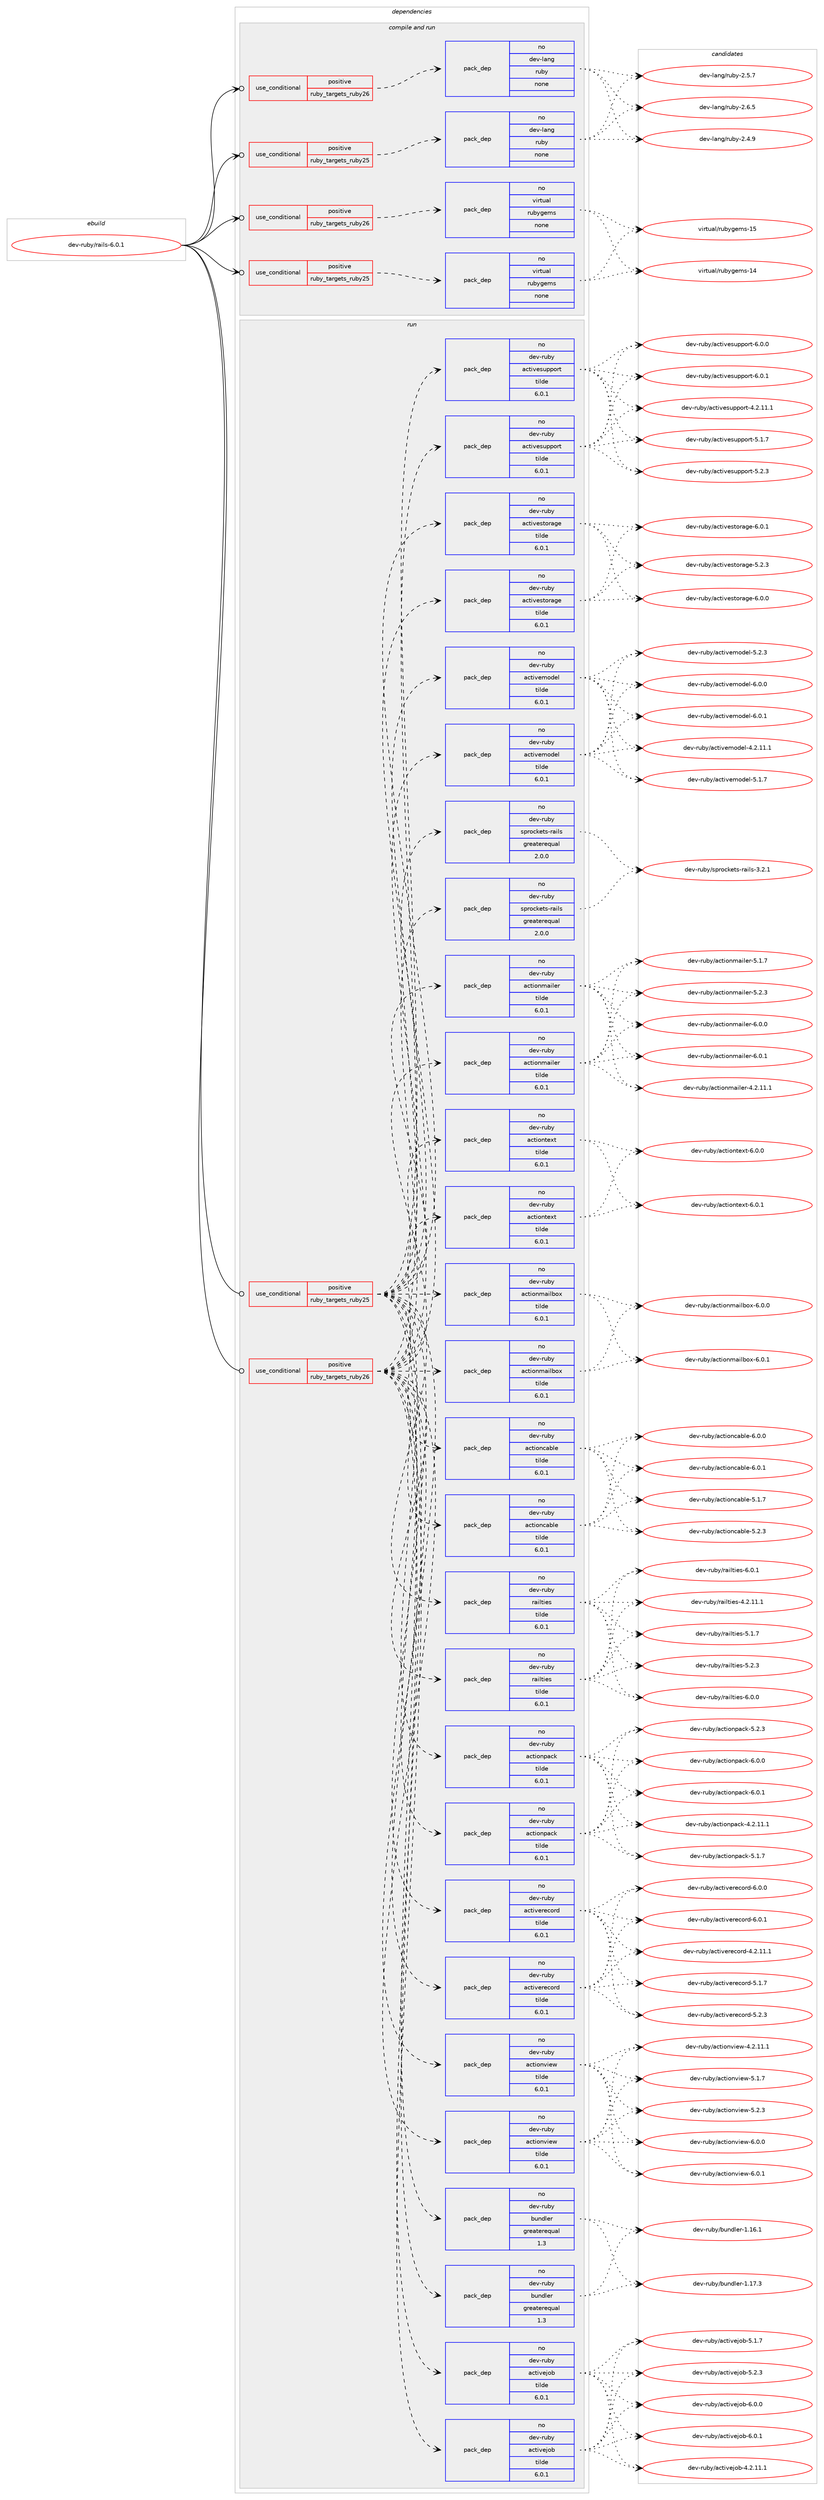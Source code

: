 digraph prolog {

# *************
# Graph options
# *************

newrank=true;
concentrate=true;
compound=true;
graph [rankdir=LR,fontname=Helvetica,fontsize=10,ranksep=1.5];#, ranksep=2.5, nodesep=0.2];
edge  [arrowhead=vee];
node  [fontname=Helvetica,fontsize=10];

# **********
# The ebuild
# **********

subgraph cluster_leftcol {
color=gray;
rank=same;
label=<<i>ebuild</i>>;
id [label="dev-ruby/rails-6.0.1", color=red, width=4, href="../dev-ruby/rails-6.0.1.svg"];
}

# ****************
# The dependencies
# ****************

subgraph cluster_midcol {
color=gray;
label=<<i>dependencies</i>>;
subgraph cluster_compile {
fillcolor="#eeeeee";
style=filled;
label=<<i>compile</i>>;
}
subgraph cluster_compileandrun {
fillcolor="#eeeeee";
style=filled;
label=<<i>compile and run</i>>;
subgraph cond171612 {
dependency703118 [label=<<TABLE BORDER="0" CELLBORDER="1" CELLSPACING="0" CELLPADDING="4"><TR><TD ROWSPAN="3" CELLPADDING="10">use_conditional</TD></TR><TR><TD>positive</TD></TR><TR><TD>ruby_targets_ruby25</TD></TR></TABLE>>, shape=none, color=red];
subgraph pack519476 {
dependency703119 [label=<<TABLE BORDER="0" CELLBORDER="1" CELLSPACING="0" CELLPADDING="4" WIDTH="220"><TR><TD ROWSPAN="6" CELLPADDING="30">pack_dep</TD></TR><TR><TD WIDTH="110">no</TD></TR><TR><TD>dev-lang</TD></TR><TR><TD>ruby</TD></TR><TR><TD>none</TD></TR><TR><TD></TD></TR></TABLE>>, shape=none, color=blue];
}
dependency703118:e -> dependency703119:w [weight=20,style="dashed",arrowhead="vee"];
}
id:e -> dependency703118:w [weight=20,style="solid",arrowhead="odotvee"];
subgraph cond171613 {
dependency703120 [label=<<TABLE BORDER="0" CELLBORDER="1" CELLSPACING="0" CELLPADDING="4"><TR><TD ROWSPAN="3" CELLPADDING="10">use_conditional</TD></TR><TR><TD>positive</TD></TR><TR><TD>ruby_targets_ruby25</TD></TR></TABLE>>, shape=none, color=red];
subgraph pack519477 {
dependency703121 [label=<<TABLE BORDER="0" CELLBORDER="1" CELLSPACING="0" CELLPADDING="4" WIDTH="220"><TR><TD ROWSPAN="6" CELLPADDING="30">pack_dep</TD></TR><TR><TD WIDTH="110">no</TD></TR><TR><TD>virtual</TD></TR><TR><TD>rubygems</TD></TR><TR><TD>none</TD></TR><TR><TD></TD></TR></TABLE>>, shape=none, color=blue];
}
dependency703120:e -> dependency703121:w [weight=20,style="dashed",arrowhead="vee"];
}
id:e -> dependency703120:w [weight=20,style="solid",arrowhead="odotvee"];
subgraph cond171614 {
dependency703122 [label=<<TABLE BORDER="0" CELLBORDER="1" CELLSPACING="0" CELLPADDING="4"><TR><TD ROWSPAN="3" CELLPADDING="10">use_conditional</TD></TR><TR><TD>positive</TD></TR><TR><TD>ruby_targets_ruby26</TD></TR></TABLE>>, shape=none, color=red];
subgraph pack519478 {
dependency703123 [label=<<TABLE BORDER="0" CELLBORDER="1" CELLSPACING="0" CELLPADDING="4" WIDTH="220"><TR><TD ROWSPAN="6" CELLPADDING="30">pack_dep</TD></TR><TR><TD WIDTH="110">no</TD></TR><TR><TD>dev-lang</TD></TR><TR><TD>ruby</TD></TR><TR><TD>none</TD></TR><TR><TD></TD></TR></TABLE>>, shape=none, color=blue];
}
dependency703122:e -> dependency703123:w [weight=20,style="dashed",arrowhead="vee"];
}
id:e -> dependency703122:w [weight=20,style="solid",arrowhead="odotvee"];
subgraph cond171615 {
dependency703124 [label=<<TABLE BORDER="0" CELLBORDER="1" CELLSPACING="0" CELLPADDING="4"><TR><TD ROWSPAN="3" CELLPADDING="10">use_conditional</TD></TR><TR><TD>positive</TD></TR><TR><TD>ruby_targets_ruby26</TD></TR></TABLE>>, shape=none, color=red];
subgraph pack519479 {
dependency703125 [label=<<TABLE BORDER="0" CELLBORDER="1" CELLSPACING="0" CELLPADDING="4" WIDTH="220"><TR><TD ROWSPAN="6" CELLPADDING="30">pack_dep</TD></TR><TR><TD WIDTH="110">no</TD></TR><TR><TD>virtual</TD></TR><TR><TD>rubygems</TD></TR><TR><TD>none</TD></TR><TR><TD></TD></TR></TABLE>>, shape=none, color=blue];
}
dependency703124:e -> dependency703125:w [weight=20,style="dashed",arrowhead="vee"];
}
id:e -> dependency703124:w [weight=20,style="solid",arrowhead="odotvee"];
}
subgraph cluster_run {
fillcolor="#eeeeee";
style=filled;
label=<<i>run</i>>;
subgraph cond171616 {
dependency703126 [label=<<TABLE BORDER="0" CELLBORDER="1" CELLSPACING="0" CELLPADDING="4"><TR><TD ROWSPAN="3" CELLPADDING="10">use_conditional</TD></TR><TR><TD>positive</TD></TR><TR><TD>ruby_targets_ruby25</TD></TR></TABLE>>, shape=none, color=red];
subgraph pack519480 {
dependency703127 [label=<<TABLE BORDER="0" CELLBORDER="1" CELLSPACING="0" CELLPADDING="4" WIDTH="220"><TR><TD ROWSPAN="6" CELLPADDING="30">pack_dep</TD></TR><TR><TD WIDTH="110">no</TD></TR><TR><TD>dev-ruby</TD></TR><TR><TD>actioncable</TD></TR><TR><TD>tilde</TD></TR><TR><TD>6.0.1</TD></TR></TABLE>>, shape=none, color=blue];
}
dependency703126:e -> dependency703127:w [weight=20,style="dashed",arrowhead="vee"];
subgraph pack519481 {
dependency703128 [label=<<TABLE BORDER="0" CELLBORDER="1" CELLSPACING="0" CELLPADDING="4" WIDTH="220"><TR><TD ROWSPAN="6" CELLPADDING="30">pack_dep</TD></TR><TR><TD WIDTH="110">no</TD></TR><TR><TD>dev-ruby</TD></TR><TR><TD>actionmailbox</TD></TR><TR><TD>tilde</TD></TR><TR><TD>6.0.1</TD></TR></TABLE>>, shape=none, color=blue];
}
dependency703126:e -> dependency703128:w [weight=20,style="dashed",arrowhead="vee"];
subgraph pack519482 {
dependency703129 [label=<<TABLE BORDER="0" CELLBORDER="1" CELLSPACING="0" CELLPADDING="4" WIDTH="220"><TR><TD ROWSPAN="6" CELLPADDING="30">pack_dep</TD></TR><TR><TD WIDTH="110">no</TD></TR><TR><TD>dev-ruby</TD></TR><TR><TD>actionmailer</TD></TR><TR><TD>tilde</TD></TR><TR><TD>6.0.1</TD></TR></TABLE>>, shape=none, color=blue];
}
dependency703126:e -> dependency703129:w [weight=20,style="dashed",arrowhead="vee"];
subgraph pack519483 {
dependency703130 [label=<<TABLE BORDER="0" CELLBORDER="1" CELLSPACING="0" CELLPADDING="4" WIDTH="220"><TR><TD ROWSPAN="6" CELLPADDING="30">pack_dep</TD></TR><TR><TD WIDTH="110">no</TD></TR><TR><TD>dev-ruby</TD></TR><TR><TD>actionpack</TD></TR><TR><TD>tilde</TD></TR><TR><TD>6.0.1</TD></TR></TABLE>>, shape=none, color=blue];
}
dependency703126:e -> dependency703130:w [weight=20,style="dashed",arrowhead="vee"];
subgraph pack519484 {
dependency703131 [label=<<TABLE BORDER="0" CELLBORDER="1" CELLSPACING="0" CELLPADDING="4" WIDTH="220"><TR><TD ROWSPAN="6" CELLPADDING="30">pack_dep</TD></TR><TR><TD WIDTH="110">no</TD></TR><TR><TD>dev-ruby</TD></TR><TR><TD>actiontext</TD></TR><TR><TD>tilde</TD></TR><TR><TD>6.0.1</TD></TR></TABLE>>, shape=none, color=blue];
}
dependency703126:e -> dependency703131:w [weight=20,style="dashed",arrowhead="vee"];
subgraph pack519485 {
dependency703132 [label=<<TABLE BORDER="0" CELLBORDER="1" CELLSPACING="0" CELLPADDING="4" WIDTH="220"><TR><TD ROWSPAN="6" CELLPADDING="30">pack_dep</TD></TR><TR><TD WIDTH="110">no</TD></TR><TR><TD>dev-ruby</TD></TR><TR><TD>actionview</TD></TR><TR><TD>tilde</TD></TR><TR><TD>6.0.1</TD></TR></TABLE>>, shape=none, color=blue];
}
dependency703126:e -> dependency703132:w [weight=20,style="dashed",arrowhead="vee"];
subgraph pack519486 {
dependency703133 [label=<<TABLE BORDER="0" CELLBORDER="1" CELLSPACING="0" CELLPADDING="4" WIDTH="220"><TR><TD ROWSPAN="6" CELLPADDING="30">pack_dep</TD></TR><TR><TD WIDTH="110">no</TD></TR><TR><TD>dev-ruby</TD></TR><TR><TD>activejob</TD></TR><TR><TD>tilde</TD></TR><TR><TD>6.0.1</TD></TR></TABLE>>, shape=none, color=blue];
}
dependency703126:e -> dependency703133:w [weight=20,style="dashed",arrowhead="vee"];
subgraph pack519487 {
dependency703134 [label=<<TABLE BORDER="0" CELLBORDER="1" CELLSPACING="0" CELLPADDING="4" WIDTH="220"><TR><TD ROWSPAN="6" CELLPADDING="30">pack_dep</TD></TR><TR><TD WIDTH="110">no</TD></TR><TR><TD>dev-ruby</TD></TR><TR><TD>activemodel</TD></TR><TR><TD>tilde</TD></TR><TR><TD>6.0.1</TD></TR></TABLE>>, shape=none, color=blue];
}
dependency703126:e -> dependency703134:w [weight=20,style="dashed",arrowhead="vee"];
subgraph pack519488 {
dependency703135 [label=<<TABLE BORDER="0" CELLBORDER="1" CELLSPACING="0" CELLPADDING="4" WIDTH="220"><TR><TD ROWSPAN="6" CELLPADDING="30">pack_dep</TD></TR><TR><TD WIDTH="110">no</TD></TR><TR><TD>dev-ruby</TD></TR><TR><TD>activerecord</TD></TR><TR><TD>tilde</TD></TR><TR><TD>6.0.1</TD></TR></TABLE>>, shape=none, color=blue];
}
dependency703126:e -> dependency703135:w [weight=20,style="dashed",arrowhead="vee"];
subgraph pack519489 {
dependency703136 [label=<<TABLE BORDER="0" CELLBORDER="1" CELLSPACING="0" CELLPADDING="4" WIDTH="220"><TR><TD ROWSPAN="6" CELLPADDING="30">pack_dep</TD></TR><TR><TD WIDTH="110">no</TD></TR><TR><TD>dev-ruby</TD></TR><TR><TD>activestorage</TD></TR><TR><TD>tilde</TD></TR><TR><TD>6.0.1</TD></TR></TABLE>>, shape=none, color=blue];
}
dependency703126:e -> dependency703136:w [weight=20,style="dashed",arrowhead="vee"];
subgraph pack519490 {
dependency703137 [label=<<TABLE BORDER="0" CELLBORDER="1" CELLSPACING="0" CELLPADDING="4" WIDTH="220"><TR><TD ROWSPAN="6" CELLPADDING="30">pack_dep</TD></TR><TR><TD WIDTH="110">no</TD></TR><TR><TD>dev-ruby</TD></TR><TR><TD>activesupport</TD></TR><TR><TD>tilde</TD></TR><TR><TD>6.0.1</TD></TR></TABLE>>, shape=none, color=blue];
}
dependency703126:e -> dependency703137:w [weight=20,style="dashed",arrowhead="vee"];
subgraph pack519491 {
dependency703138 [label=<<TABLE BORDER="0" CELLBORDER="1" CELLSPACING="0" CELLPADDING="4" WIDTH="220"><TR><TD ROWSPAN="6" CELLPADDING="30">pack_dep</TD></TR><TR><TD WIDTH="110">no</TD></TR><TR><TD>dev-ruby</TD></TR><TR><TD>railties</TD></TR><TR><TD>tilde</TD></TR><TR><TD>6.0.1</TD></TR></TABLE>>, shape=none, color=blue];
}
dependency703126:e -> dependency703138:w [weight=20,style="dashed",arrowhead="vee"];
subgraph pack519492 {
dependency703139 [label=<<TABLE BORDER="0" CELLBORDER="1" CELLSPACING="0" CELLPADDING="4" WIDTH="220"><TR><TD ROWSPAN="6" CELLPADDING="30">pack_dep</TD></TR><TR><TD WIDTH="110">no</TD></TR><TR><TD>dev-ruby</TD></TR><TR><TD>bundler</TD></TR><TR><TD>greaterequal</TD></TR><TR><TD>1.3</TD></TR></TABLE>>, shape=none, color=blue];
}
dependency703126:e -> dependency703139:w [weight=20,style="dashed",arrowhead="vee"];
subgraph pack519493 {
dependency703140 [label=<<TABLE BORDER="0" CELLBORDER="1" CELLSPACING="0" CELLPADDING="4" WIDTH="220"><TR><TD ROWSPAN="6" CELLPADDING="30">pack_dep</TD></TR><TR><TD WIDTH="110">no</TD></TR><TR><TD>dev-ruby</TD></TR><TR><TD>sprockets-rails</TD></TR><TR><TD>greaterequal</TD></TR><TR><TD>2.0.0</TD></TR></TABLE>>, shape=none, color=blue];
}
dependency703126:e -> dependency703140:w [weight=20,style="dashed",arrowhead="vee"];
}
id:e -> dependency703126:w [weight=20,style="solid",arrowhead="odot"];
subgraph cond171617 {
dependency703141 [label=<<TABLE BORDER="0" CELLBORDER="1" CELLSPACING="0" CELLPADDING="4"><TR><TD ROWSPAN="3" CELLPADDING="10">use_conditional</TD></TR><TR><TD>positive</TD></TR><TR><TD>ruby_targets_ruby26</TD></TR></TABLE>>, shape=none, color=red];
subgraph pack519494 {
dependency703142 [label=<<TABLE BORDER="0" CELLBORDER="1" CELLSPACING="0" CELLPADDING="4" WIDTH="220"><TR><TD ROWSPAN="6" CELLPADDING="30">pack_dep</TD></TR><TR><TD WIDTH="110">no</TD></TR><TR><TD>dev-ruby</TD></TR><TR><TD>actioncable</TD></TR><TR><TD>tilde</TD></TR><TR><TD>6.0.1</TD></TR></TABLE>>, shape=none, color=blue];
}
dependency703141:e -> dependency703142:w [weight=20,style="dashed",arrowhead="vee"];
subgraph pack519495 {
dependency703143 [label=<<TABLE BORDER="0" CELLBORDER="1" CELLSPACING="0" CELLPADDING="4" WIDTH="220"><TR><TD ROWSPAN="6" CELLPADDING="30">pack_dep</TD></TR><TR><TD WIDTH="110">no</TD></TR><TR><TD>dev-ruby</TD></TR><TR><TD>actionmailbox</TD></TR><TR><TD>tilde</TD></TR><TR><TD>6.0.1</TD></TR></TABLE>>, shape=none, color=blue];
}
dependency703141:e -> dependency703143:w [weight=20,style="dashed",arrowhead="vee"];
subgraph pack519496 {
dependency703144 [label=<<TABLE BORDER="0" CELLBORDER="1" CELLSPACING="0" CELLPADDING="4" WIDTH="220"><TR><TD ROWSPAN="6" CELLPADDING="30">pack_dep</TD></TR><TR><TD WIDTH="110">no</TD></TR><TR><TD>dev-ruby</TD></TR><TR><TD>actionmailer</TD></TR><TR><TD>tilde</TD></TR><TR><TD>6.0.1</TD></TR></TABLE>>, shape=none, color=blue];
}
dependency703141:e -> dependency703144:w [weight=20,style="dashed",arrowhead="vee"];
subgraph pack519497 {
dependency703145 [label=<<TABLE BORDER="0" CELLBORDER="1" CELLSPACING="0" CELLPADDING="4" WIDTH="220"><TR><TD ROWSPAN="6" CELLPADDING="30">pack_dep</TD></TR><TR><TD WIDTH="110">no</TD></TR><TR><TD>dev-ruby</TD></TR><TR><TD>actionpack</TD></TR><TR><TD>tilde</TD></TR><TR><TD>6.0.1</TD></TR></TABLE>>, shape=none, color=blue];
}
dependency703141:e -> dependency703145:w [weight=20,style="dashed",arrowhead="vee"];
subgraph pack519498 {
dependency703146 [label=<<TABLE BORDER="0" CELLBORDER="1" CELLSPACING="0" CELLPADDING="4" WIDTH="220"><TR><TD ROWSPAN="6" CELLPADDING="30">pack_dep</TD></TR><TR><TD WIDTH="110">no</TD></TR><TR><TD>dev-ruby</TD></TR><TR><TD>actiontext</TD></TR><TR><TD>tilde</TD></TR><TR><TD>6.0.1</TD></TR></TABLE>>, shape=none, color=blue];
}
dependency703141:e -> dependency703146:w [weight=20,style="dashed",arrowhead="vee"];
subgraph pack519499 {
dependency703147 [label=<<TABLE BORDER="0" CELLBORDER="1" CELLSPACING="0" CELLPADDING="4" WIDTH="220"><TR><TD ROWSPAN="6" CELLPADDING="30">pack_dep</TD></TR><TR><TD WIDTH="110">no</TD></TR><TR><TD>dev-ruby</TD></TR><TR><TD>actionview</TD></TR><TR><TD>tilde</TD></TR><TR><TD>6.0.1</TD></TR></TABLE>>, shape=none, color=blue];
}
dependency703141:e -> dependency703147:w [weight=20,style="dashed",arrowhead="vee"];
subgraph pack519500 {
dependency703148 [label=<<TABLE BORDER="0" CELLBORDER="1" CELLSPACING="0" CELLPADDING="4" WIDTH="220"><TR><TD ROWSPAN="6" CELLPADDING="30">pack_dep</TD></TR><TR><TD WIDTH="110">no</TD></TR><TR><TD>dev-ruby</TD></TR><TR><TD>activejob</TD></TR><TR><TD>tilde</TD></TR><TR><TD>6.0.1</TD></TR></TABLE>>, shape=none, color=blue];
}
dependency703141:e -> dependency703148:w [weight=20,style="dashed",arrowhead="vee"];
subgraph pack519501 {
dependency703149 [label=<<TABLE BORDER="0" CELLBORDER="1" CELLSPACING="0" CELLPADDING="4" WIDTH="220"><TR><TD ROWSPAN="6" CELLPADDING="30">pack_dep</TD></TR><TR><TD WIDTH="110">no</TD></TR><TR><TD>dev-ruby</TD></TR><TR><TD>activemodel</TD></TR><TR><TD>tilde</TD></TR><TR><TD>6.0.1</TD></TR></TABLE>>, shape=none, color=blue];
}
dependency703141:e -> dependency703149:w [weight=20,style="dashed",arrowhead="vee"];
subgraph pack519502 {
dependency703150 [label=<<TABLE BORDER="0" CELLBORDER="1" CELLSPACING="0" CELLPADDING="4" WIDTH="220"><TR><TD ROWSPAN="6" CELLPADDING="30">pack_dep</TD></TR><TR><TD WIDTH="110">no</TD></TR><TR><TD>dev-ruby</TD></TR><TR><TD>activerecord</TD></TR><TR><TD>tilde</TD></TR><TR><TD>6.0.1</TD></TR></TABLE>>, shape=none, color=blue];
}
dependency703141:e -> dependency703150:w [weight=20,style="dashed",arrowhead="vee"];
subgraph pack519503 {
dependency703151 [label=<<TABLE BORDER="0" CELLBORDER="1" CELLSPACING="0" CELLPADDING="4" WIDTH="220"><TR><TD ROWSPAN="6" CELLPADDING="30">pack_dep</TD></TR><TR><TD WIDTH="110">no</TD></TR><TR><TD>dev-ruby</TD></TR><TR><TD>activestorage</TD></TR><TR><TD>tilde</TD></TR><TR><TD>6.0.1</TD></TR></TABLE>>, shape=none, color=blue];
}
dependency703141:e -> dependency703151:w [weight=20,style="dashed",arrowhead="vee"];
subgraph pack519504 {
dependency703152 [label=<<TABLE BORDER="0" CELLBORDER="1" CELLSPACING="0" CELLPADDING="4" WIDTH="220"><TR><TD ROWSPAN="6" CELLPADDING="30">pack_dep</TD></TR><TR><TD WIDTH="110">no</TD></TR><TR><TD>dev-ruby</TD></TR><TR><TD>activesupport</TD></TR><TR><TD>tilde</TD></TR><TR><TD>6.0.1</TD></TR></TABLE>>, shape=none, color=blue];
}
dependency703141:e -> dependency703152:w [weight=20,style="dashed",arrowhead="vee"];
subgraph pack519505 {
dependency703153 [label=<<TABLE BORDER="0" CELLBORDER="1" CELLSPACING="0" CELLPADDING="4" WIDTH="220"><TR><TD ROWSPAN="6" CELLPADDING="30">pack_dep</TD></TR><TR><TD WIDTH="110">no</TD></TR><TR><TD>dev-ruby</TD></TR><TR><TD>railties</TD></TR><TR><TD>tilde</TD></TR><TR><TD>6.0.1</TD></TR></TABLE>>, shape=none, color=blue];
}
dependency703141:e -> dependency703153:w [weight=20,style="dashed",arrowhead="vee"];
subgraph pack519506 {
dependency703154 [label=<<TABLE BORDER="0" CELLBORDER="1" CELLSPACING="0" CELLPADDING="4" WIDTH="220"><TR><TD ROWSPAN="6" CELLPADDING="30">pack_dep</TD></TR><TR><TD WIDTH="110">no</TD></TR><TR><TD>dev-ruby</TD></TR><TR><TD>bundler</TD></TR><TR><TD>greaterequal</TD></TR><TR><TD>1.3</TD></TR></TABLE>>, shape=none, color=blue];
}
dependency703141:e -> dependency703154:w [weight=20,style="dashed",arrowhead="vee"];
subgraph pack519507 {
dependency703155 [label=<<TABLE BORDER="0" CELLBORDER="1" CELLSPACING="0" CELLPADDING="4" WIDTH="220"><TR><TD ROWSPAN="6" CELLPADDING="30">pack_dep</TD></TR><TR><TD WIDTH="110">no</TD></TR><TR><TD>dev-ruby</TD></TR><TR><TD>sprockets-rails</TD></TR><TR><TD>greaterequal</TD></TR><TR><TD>2.0.0</TD></TR></TABLE>>, shape=none, color=blue];
}
dependency703141:e -> dependency703155:w [weight=20,style="dashed",arrowhead="vee"];
}
id:e -> dependency703141:w [weight=20,style="solid",arrowhead="odot"];
}
}

# **************
# The candidates
# **************

subgraph cluster_choices {
rank=same;
color=gray;
label=<<i>candidates</i>>;

subgraph choice519476 {
color=black;
nodesep=1;
choice10010111845108971101034711411798121455046524657 [label="dev-lang/ruby-2.4.9", color=red, width=4,href="../dev-lang/ruby-2.4.9.svg"];
choice10010111845108971101034711411798121455046534655 [label="dev-lang/ruby-2.5.7", color=red, width=4,href="../dev-lang/ruby-2.5.7.svg"];
choice10010111845108971101034711411798121455046544653 [label="dev-lang/ruby-2.6.5", color=red, width=4,href="../dev-lang/ruby-2.6.5.svg"];
dependency703119:e -> choice10010111845108971101034711411798121455046524657:w [style=dotted,weight="100"];
dependency703119:e -> choice10010111845108971101034711411798121455046534655:w [style=dotted,weight="100"];
dependency703119:e -> choice10010111845108971101034711411798121455046544653:w [style=dotted,weight="100"];
}
subgraph choice519477 {
color=black;
nodesep=1;
choice118105114116117971084711411798121103101109115454952 [label="virtual/rubygems-14", color=red, width=4,href="../virtual/rubygems-14.svg"];
choice118105114116117971084711411798121103101109115454953 [label="virtual/rubygems-15", color=red, width=4,href="../virtual/rubygems-15.svg"];
dependency703121:e -> choice118105114116117971084711411798121103101109115454952:w [style=dotted,weight="100"];
dependency703121:e -> choice118105114116117971084711411798121103101109115454953:w [style=dotted,weight="100"];
}
subgraph choice519478 {
color=black;
nodesep=1;
choice10010111845108971101034711411798121455046524657 [label="dev-lang/ruby-2.4.9", color=red, width=4,href="../dev-lang/ruby-2.4.9.svg"];
choice10010111845108971101034711411798121455046534655 [label="dev-lang/ruby-2.5.7", color=red, width=4,href="../dev-lang/ruby-2.5.7.svg"];
choice10010111845108971101034711411798121455046544653 [label="dev-lang/ruby-2.6.5", color=red, width=4,href="../dev-lang/ruby-2.6.5.svg"];
dependency703123:e -> choice10010111845108971101034711411798121455046524657:w [style=dotted,weight="100"];
dependency703123:e -> choice10010111845108971101034711411798121455046534655:w [style=dotted,weight="100"];
dependency703123:e -> choice10010111845108971101034711411798121455046544653:w [style=dotted,weight="100"];
}
subgraph choice519479 {
color=black;
nodesep=1;
choice118105114116117971084711411798121103101109115454952 [label="virtual/rubygems-14", color=red, width=4,href="../virtual/rubygems-14.svg"];
choice118105114116117971084711411798121103101109115454953 [label="virtual/rubygems-15", color=red, width=4,href="../virtual/rubygems-15.svg"];
dependency703125:e -> choice118105114116117971084711411798121103101109115454952:w [style=dotted,weight="100"];
dependency703125:e -> choice118105114116117971084711411798121103101109115454953:w [style=dotted,weight="100"];
}
subgraph choice519480 {
color=black;
nodesep=1;
choice1001011184511411798121479799116105111110999798108101455346494655 [label="dev-ruby/actioncable-5.1.7", color=red, width=4,href="../dev-ruby/actioncable-5.1.7.svg"];
choice1001011184511411798121479799116105111110999798108101455346504651 [label="dev-ruby/actioncable-5.2.3", color=red, width=4,href="../dev-ruby/actioncable-5.2.3.svg"];
choice1001011184511411798121479799116105111110999798108101455446484648 [label="dev-ruby/actioncable-6.0.0", color=red, width=4,href="../dev-ruby/actioncable-6.0.0.svg"];
choice1001011184511411798121479799116105111110999798108101455446484649 [label="dev-ruby/actioncable-6.0.1", color=red, width=4,href="../dev-ruby/actioncable-6.0.1.svg"];
dependency703127:e -> choice1001011184511411798121479799116105111110999798108101455346494655:w [style=dotted,weight="100"];
dependency703127:e -> choice1001011184511411798121479799116105111110999798108101455346504651:w [style=dotted,weight="100"];
dependency703127:e -> choice1001011184511411798121479799116105111110999798108101455446484648:w [style=dotted,weight="100"];
dependency703127:e -> choice1001011184511411798121479799116105111110999798108101455446484649:w [style=dotted,weight="100"];
}
subgraph choice519481 {
color=black;
nodesep=1;
choice10010111845114117981214797991161051111101099710510898111120455446484648 [label="dev-ruby/actionmailbox-6.0.0", color=red, width=4,href="../dev-ruby/actionmailbox-6.0.0.svg"];
choice10010111845114117981214797991161051111101099710510898111120455446484649 [label="dev-ruby/actionmailbox-6.0.1", color=red, width=4,href="../dev-ruby/actionmailbox-6.0.1.svg"];
dependency703128:e -> choice10010111845114117981214797991161051111101099710510898111120455446484648:w [style=dotted,weight="100"];
dependency703128:e -> choice10010111845114117981214797991161051111101099710510898111120455446484649:w [style=dotted,weight="100"];
}
subgraph choice519482 {
color=black;
nodesep=1;
choice100101118451141179812147979911610511111010997105108101114455246504649494649 [label="dev-ruby/actionmailer-4.2.11.1", color=red, width=4,href="../dev-ruby/actionmailer-4.2.11.1.svg"];
choice100101118451141179812147979911610511111010997105108101114455346494655 [label="dev-ruby/actionmailer-5.1.7", color=red, width=4,href="../dev-ruby/actionmailer-5.1.7.svg"];
choice100101118451141179812147979911610511111010997105108101114455346504651 [label="dev-ruby/actionmailer-5.2.3", color=red, width=4,href="../dev-ruby/actionmailer-5.2.3.svg"];
choice100101118451141179812147979911610511111010997105108101114455446484648 [label="dev-ruby/actionmailer-6.0.0", color=red, width=4,href="../dev-ruby/actionmailer-6.0.0.svg"];
choice100101118451141179812147979911610511111010997105108101114455446484649 [label="dev-ruby/actionmailer-6.0.1", color=red, width=4,href="../dev-ruby/actionmailer-6.0.1.svg"];
dependency703129:e -> choice100101118451141179812147979911610511111010997105108101114455246504649494649:w [style=dotted,weight="100"];
dependency703129:e -> choice100101118451141179812147979911610511111010997105108101114455346494655:w [style=dotted,weight="100"];
dependency703129:e -> choice100101118451141179812147979911610511111010997105108101114455346504651:w [style=dotted,weight="100"];
dependency703129:e -> choice100101118451141179812147979911610511111010997105108101114455446484648:w [style=dotted,weight="100"];
dependency703129:e -> choice100101118451141179812147979911610511111010997105108101114455446484649:w [style=dotted,weight="100"];
}
subgraph choice519483 {
color=black;
nodesep=1;
choice10010111845114117981214797991161051111101129799107455246504649494649 [label="dev-ruby/actionpack-4.2.11.1", color=red, width=4,href="../dev-ruby/actionpack-4.2.11.1.svg"];
choice10010111845114117981214797991161051111101129799107455346494655 [label="dev-ruby/actionpack-5.1.7", color=red, width=4,href="../dev-ruby/actionpack-5.1.7.svg"];
choice10010111845114117981214797991161051111101129799107455346504651 [label="dev-ruby/actionpack-5.2.3", color=red, width=4,href="../dev-ruby/actionpack-5.2.3.svg"];
choice10010111845114117981214797991161051111101129799107455446484648 [label="dev-ruby/actionpack-6.0.0", color=red, width=4,href="../dev-ruby/actionpack-6.0.0.svg"];
choice10010111845114117981214797991161051111101129799107455446484649 [label="dev-ruby/actionpack-6.0.1", color=red, width=4,href="../dev-ruby/actionpack-6.0.1.svg"];
dependency703130:e -> choice10010111845114117981214797991161051111101129799107455246504649494649:w [style=dotted,weight="100"];
dependency703130:e -> choice10010111845114117981214797991161051111101129799107455346494655:w [style=dotted,weight="100"];
dependency703130:e -> choice10010111845114117981214797991161051111101129799107455346504651:w [style=dotted,weight="100"];
dependency703130:e -> choice10010111845114117981214797991161051111101129799107455446484648:w [style=dotted,weight="100"];
dependency703130:e -> choice10010111845114117981214797991161051111101129799107455446484649:w [style=dotted,weight="100"];
}
subgraph choice519484 {
color=black;
nodesep=1;
choice1001011184511411798121479799116105111110116101120116455446484648 [label="dev-ruby/actiontext-6.0.0", color=red, width=4,href="../dev-ruby/actiontext-6.0.0.svg"];
choice1001011184511411798121479799116105111110116101120116455446484649 [label="dev-ruby/actiontext-6.0.1", color=red, width=4,href="../dev-ruby/actiontext-6.0.1.svg"];
dependency703131:e -> choice1001011184511411798121479799116105111110116101120116455446484648:w [style=dotted,weight="100"];
dependency703131:e -> choice1001011184511411798121479799116105111110116101120116455446484649:w [style=dotted,weight="100"];
}
subgraph choice519485 {
color=black;
nodesep=1;
choice1001011184511411798121479799116105111110118105101119455246504649494649 [label="dev-ruby/actionview-4.2.11.1", color=red, width=4,href="../dev-ruby/actionview-4.2.11.1.svg"];
choice1001011184511411798121479799116105111110118105101119455346494655 [label="dev-ruby/actionview-5.1.7", color=red, width=4,href="../dev-ruby/actionview-5.1.7.svg"];
choice1001011184511411798121479799116105111110118105101119455346504651 [label="dev-ruby/actionview-5.2.3", color=red, width=4,href="../dev-ruby/actionview-5.2.3.svg"];
choice1001011184511411798121479799116105111110118105101119455446484648 [label="dev-ruby/actionview-6.0.0", color=red, width=4,href="../dev-ruby/actionview-6.0.0.svg"];
choice1001011184511411798121479799116105111110118105101119455446484649 [label="dev-ruby/actionview-6.0.1", color=red, width=4,href="../dev-ruby/actionview-6.0.1.svg"];
dependency703132:e -> choice1001011184511411798121479799116105111110118105101119455246504649494649:w [style=dotted,weight="100"];
dependency703132:e -> choice1001011184511411798121479799116105111110118105101119455346494655:w [style=dotted,weight="100"];
dependency703132:e -> choice1001011184511411798121479799116105111110118105101119455346504651:w [style=dotted,weight="100"];
dependency703132:e -> choice1001011184511411798121479799116105111110118105101119455446484648:w [style=dotted,weight="100"];
dependency703132:e -> choice1001011184511411798121479799116105111110118105101119455446484649:w [style=dotted,weight="100"];
}
subgraph choice519486 {
color=black;
nodesep=1;
choice100101118451141179812147979911610511810110611198455246504649494649 [label="dev-ruby/activejob-4.2.11.1", color=red, width=4,href="../dev-ruby/activejob-4.2.11.1.svg"];
choice100101118451141179812147979911610511810110611198455346494655 [label="dev-ruby/activejob-5.1.7", color=red, width=4,href="../dev-ruby/activejob-5.1.7.svg"];
choice100101118451141179812147979911610511810110611198455346504651 [label="dev-ruby/activejob-5.2.3", color=red, width=4,href="../dev-ruby/activejob-5.2.3.svg"];
choice100101118451141179812147979911610511810110611198455446484648 [label="dev-ruby/activejob-6.0.0", color=red, width=4,href="../dev-ruby/activejob-6.0.0.svg"];
choice100101118451141179812147979911610511810110611198455446484649 [label="dev-ruby/activejob-6.0.1", color=red, width=4,href="../dev-ruby/activejob-6.0.1.svg"];
dependency703133:e -> choice100101118451141179812147979911610511810110611198455246504649494649:w [style=dotted,weight="100"];
dependency703133:e -> choice100101118451141179812147979911610511810110611198455346494655:w [style=dotted,weight="100"];
dependency703133:e -> choice100101118451141179812147979911610511810110611198455346504651:w [style=dotted,weight="100"];
dependency703133:e -> choice100101118451141179812147979911610511810110611198455446484648:w [style=dotted,weight="100"];
dependency703133:e -> choice100101118451141179812147979911610511810110611198455446484649:w [style=dotted,weight="100"];
}
subgraph choice519487 {
color=black;
nodesep=1;
choice1001011184511411798121479799116105118101109111100101108455246504649494649 [label="dev-ruby/activemodel-4.2.11.1", color=red, width=4,href="../dev-ruby/activemodel-4.2.11.1.svg"];
choice1001011184511411798121479799116105118101109111100101108455346494655 [label="dev-ruby/activemodel-5.1.7", color=red, width=4,href="../dev-ruby/activemodel-5.1.7.svg"];
choice1001011184511411798121479799116105118101109111100101108455346504651 [label="dev-ruby/activemodel-5.2.3", color=red, width=4,href="../dev-ruby/activemodel-5.2.3.svg"];
choice1001011184511411798121479799116105118101109111100101108455446484648 [label="dev-ruby/activemodel-6.0.0", color=red, width=4,href="../dev-ruby/activemodel-6.0.0.svg"];
choice1001011184511411798121479799116105118101109111100101108455446484649 [label="dev-ruby/activemodel-6.0.1", color=red, width=4,href="../dev-ruby/activemodel-6.0.1.svg"];
dependency703134:e -> choice1001011184511411798121479799116105118101109111100101108455246504649494649:w [style=dotted,weight="100"];
dependency703134:e -> choice1001011184511411798121479799116105118101109111100101108455346494655:w [style=dotted,weight="100"];
dependency703134:e -> choice1001011184511411798121479799116105118101109111100101108455346504651:w [style=dotted,weight="100"];
dependency703134:e -> choice1001011184511411798121479799116105118101109111100101108455446484648:w [style=dotted,weight="100"];
dependency703134:e -> choice1001011184511411798121479799116105118101109111100101108455446484649:w [style=dotted,weight="100"];
}
subgraph choice519488 {
color=black;
nodesep=1;
choice100101118451141179812147979911610511810111410199111114100455246504649494649 [label="dev-ruby/activerecord-4.2.11.1", color=red, width=4,href="../dev-ruby/activerecord-4.2.11.1.svg"];
choice100101118451141179812147979911610511810111410199111114100455346494655 [label="dev-ruby/activerecord-5.1.7", color=red, width=4,href="../dev-ruby/activerecord-5.1.7.svg"];
choice100101118451141179812147979911610511810111410199111114100455346504651 [label="dev-ruby/activerecord-5.2.3", color=red, width=4,href="../dev-ruby/activerecord-5.2.3.svg"];
choice100101118451141179812147979911610511810111410199111114100455446484648 [label="dev-ruby/activerecord-6.0.0", color=red, width=4,href="../dev-ruby/activerecord-6.0.0.svg"];
choice100101118451141179812147979911610511810111410199111114100455446484649 [label="dev-ruby/activerecord-6.0.1", color=red, width=4,href="../dev-ruby/activerecord-6.0.1.svg"];
dependency703135:e -> choice100101118451141179812147979911610511810111410199111114100455246504649494649:w [style=dotted,weight="100"];
dependency703135:e -> choice100101118451141179812147979911610511810111410199111114100455346494655:w [style=dotted,weight="100"];
dependency703135:e -> choice100101118451141179812147979911610511810111410199111114100455346504651:w [style=dotted,weight="100"];
dependency703135:e -> choice100101118451141179812147979911610511810111410199111114100455446484648:w [style=dotted,weight="100"];
dependency703135:e -> choice100101118451141179812147979911610511810111410199111114100455446484649:w [style=dotted,weight="100"];
}
subgraph choice519489 {
color=black;
nodesep=1;
choice100101118451141179812147979911610511810111511611111497103101455346504651 [label="dev-ruby/activestorage-5.2.3", color=red, width=4,href="../dev-ruby/activestorage-5.2.3.svg"];
choice100101118451141179812147979911610511810111511611111497103101455446484648 [label="dev-ruby/activestorage-6.0.0", color=red, width=4,href="../dev-ruby/activestorage-6.0.0.svg"];
choice100101118451141179812147979911610511810111511611111497103101455446484649 [label="dev-ruby/activestorage-6.0.1", color=red, width=4,href="../dev-ruby/activestorage-6.0.1.svg"];
dependency703136:e -> choice100101118451141179812147979911610511810111511611111497103101455346504651:w [style=dotted,weight="100"];
dependency703136:e -> choice100101118451141179812147979911610511810111511611111497103101455446484648:w [style=dotted,weight="100"];
dependency703136:e -> choice100101118451141179812147979911610511810111511611111497103101455446484649:w [style=dotted,weight="100"];
}
subgraph choice519490 {
color=black;
nodesep=1;
choice1001011184511411798121479799116105118101115117112112111114116455246504649494649 [label="dev-ruby/activesupport-4.2.11.1", color=red, width=4,href="../dev-ruby/activesupport-4.2.11.1.svg"];
choice1001011184511411798121479799116105118101115117112112111114116455346494655 [label="dev-ruby/activesupport-5.1.7", color=red, width=4,href="../dev-ruby/activesupport-5.1.7.svg"];
choice1001011184511411798121479799116105118101115117112112111114116455346504651 [label="dev-ruby/activesupport-5.2.3", color=red, width=4,href="../dev-ruby/activesupport-5.2.3.svg"];
choice1001011184511411798121479799116105118101115117112112111114116455446484648 [label="dev-ruby/activesupport-6.0.0", color=red, width=4,href="../dev-ruby/activesupport-6.0.0.svg"];
choice1001011184511411798121479799116105118101115117112112111114116455446484649 [label="dev-ruby/activesupport-6.0.1", color=red, width=4,href="../dev-ruby/activesupport-6.0.1.svg"];
dependency703137:e -> choice1001011184511411798121479799116105118101115117112112111114116455246504649494649:w [style=dotted,weight="100"];
dependency703137:e -> choice1001011184511411798121479799116105118101115117112112111114116455346494655:w [style=dotted,weight="100"];
dependency703137:e -> choice1001011184511411798121479799116105118101115117112112111114116455346504651:w [style=dotted,weight="100"];
dependency703137:e -> choice1001011184511411798121479799116105118101115117112112111114116455446484648:w [style=dotted,weight="100"];
dependency703137:e -> choice1001011184511411798121479799116105118101115117112112111114116455446484649:w [style=dotted,weight="100"];
}
subgraph choice519491 {
color=black;
nodesep=1;
choice10010111845114117981214711497105108116105101115455246504649494649 [label="dev-ruby/railties-4.2.11.1", color=red, width=4,href="../dev-ruby/railties-4.2.11.1.svg"];
choice10010111845114117981214711497105108116105101115455346494655 [label="dev-ruby/railties-5.1.7", color=red, width=4,href="../dev-ruby/railties-5.1.7.svg"];
choice10010111845114117981214711497105108116105101115455346504651 [label="dev-ruby/railties-5.2.3", color=red, width=4,href="../dev-ruby/railties-5.2.3.svg"];
choice10010111845114117981214711497105108116105101115455446484648 [label="dev-ruby/railties-6.0.0", color=red, width=4,href="../dev-ruby/railties-6.0.0.svg"];
choice10010111845114117981214711497105108116105101115455446484649 [label="dev-ruby/railties-6.0.1", color=red, width=4,href="../dev-ruby/railties-6.0.1.svg"];
dependency703138:e -> choice10010111845114117981214711497105108116105101115455246504649494649:w [style=dotted,weight="100"];
dependency703138:e -> choice10010111845114117981214711497105108116105101115455346494655:w [style=dotted,weight="100"];
dependency703138:e -> choice10010111845114117981214711497105108116105101115455346504651:w [style=dotted,weight="100"];
dependency703138:e -> choice10010111845114117981214711497105108116105101115455446484648:w [style=dotted,weight="100"];
dependency703138:e -> choice10010111845114117981214711497105108116105101115455446484649:w [style=dotted,weight="100"];
}
subgraph choice519492 {
color=black;
nodesep=1;
choice1001011184511411798121479811711010010810111445494649544649 [label="dev-ruby/bundler-1.16.1", color=red, width=4,href="../dev-ruby/bundler-1.16.1.svg"];
choice1001011184511411798121479811711010010810111445494649554651 [label="dev-ruby/bundler-1.17.3", color=red, width=4,href="../dev-ruby/bundler-1.17.3.svg"];
dependency703139:e -> choice1001011184511411798121479811711010010810111445494649544649:w [style=dotted,weight="100"];
dependency703139:e -> choice1001011184511411798121479811711010010810111445494649554651:w [style=dotted,weight="100"];
}
subgraph choice519493 {
color=black;
nodesep=1;
choice100101118451141179812147115112114111991071011161154511497105108115455146504649 [label="dev-ruby/sprockets-rails-3.2.1", color=red, width=4,href="../dev-ruby/sprockets-rails-3.2.1.svg"];
dependency703140:e -> choice100101118451141179812147115112114111991071011161154511497105108115455146504649:w [style=dotted,weight="100"];
}
subgraph choice519494 {
color=black;
nodesep=1;
choice1001011184511411798121479799116105111110999798108101455346494655 [label="dev-ruby/actioncable-5.1.7", color=red, width=4,href="../dev-ruby/actioncable-5.1.7.svg"];
choice1001011184511411798121479799116105111110999798108101455346504651 [label="dev-ruby/actioncable-5.2.3", color=red, width=4,href="../dev-ruby/actioncable-5.2.3.svg"];
choice1001011184511411798121479799116105111110999798108101455446484648 [label="dev-ruby/actioncable-6.0.0", color=red, width=4,href="../dev-ruby/actioncable-6.0.0.svg"];
choice1001011184511411798121479799116105111110999798108101455446484649 [label="dev-ruby/actioncable-6.0.1", color=red, width=4,href="../dev-ruby/actioncable-6.0.1.svg"];
dependency703142:e -> choice1001011184511411798121479799116105111110999798108101455346494655:w [style=dotted,weight="100"];
dependency703142:e -> choice1001011184511411798121479799116105111110999798108101455346504651:w [style=dotted,weight="100"];
dependency703142:e -> choice1001011184511411798121479799116105111110999798108101455446484648:w [style=dotted,weight="100"];
dependency703142:e -> choice1001011184511411798121479799116105111110999798108101455446484649:w [style=dotted,weight="100"];
}
subgraph choice519495 {
color=black;
nodesep=1;
choice10010111845114117981214797991161051111101099710510898111120455446484648 [label="dev-ruby/actionmailbox-6.0.0", color=red, width=4,href="../dev-ruby/actionmailbox-6.0.0.svg"];
choice10010111845114117981214797991161051111101099710510898111120455446484649 [label="dev-ruby/actionmailbox-6.0.1", color=red, width=4,href="../dev-ruby/actionmailbox-6.0.1.svg"];
dependency703143:e -> choice10010111845114117981214797991161051111101099710510898111120455446484648:w [style=dotted,weight="100"];
dependency703143:e -> choice10010111845114117981214797991161051111101099710510898111120455446484649:w [style=dotted,weight="100"];
}
subgraph choice519496 {
color=black;
nodesep=1;
choice100101118451141179812147979911610511111010997105108101114455246504649494649 [label="dev-ruby/actionmailer-4.2.11.1", color=red, width=4,href="../dev-ruby/actionmailer-4.2.11.1.svg"];
choice100101118451141179812147979911610511111010997105108101114455346494655 [label="dev-ruby/actionmailer-5.1.7", color=red, width=4,href="../dev-ruby/actionmailer-5.1.7.svg"];
choice100101118451141179812147979911610511111010997105108101114455346504651 [label="dev-ruby/actionmailer-5.2.3", color=red, width=4,href="../dev-ruby/actionmailer-5.2.3.svg"];
choice100101118451141179812147979911610511111010997105108101114455446484648 [label="dev-ruby/actionmailer-6.0.0", color=red, width=4,href="../dev-ruby/actionmailer-6.0.0.svg"];
choice100101118451141179812147979911610511111010997105108101114455446484649 [label="dev-ruby/actionmailer-6.0.1", color=red, width=4,href="../dev-ruby/actionmailer-6.0.1.svg"];
dependency703144:e -> choice100101118451141179812147979911610511111010997105108101114455246504649494649:w [style=dotted,weight="100"];
dependency703144:e -> choice100101118451141179812147979911610511111010997105108101114455346494655:w [style=dotted,weight="100"];
dependency703144:e -> choice100101118451141179812147979911610511111010997105108101114455346504651:w [style=dotted,weight="100"];
dependency703144:e -> choice100101118451141179812147979911610511111010997105108101114455446484648:w [style=dotted,weight="100"];
dependency703144:e -> choice100101118451141179812147979911610511111010997105108101114455446484649:w [style=dotted,weight="100"];
}
subgraph choice519497 {
color=black;
nodesep=1;
choice10010111845114117981214797991161051111101129799107455246504649494649 [label="dev-ruby/actionpack-4.2.11.1", color=red, width=4,href="../dev-ruby/actionpack-4.2.11.1.svg"];
choice10010111845114117981214797991161051111101129799107455346494655 [label="dev-ruby/actionpack-5.1.7", color=red, width=4,href="../dev-ruby/actionpack-5.1.7.svg"];
choice10010111845114117981214797991161051111101129799107455346504651 [label="dev-ruby/actionpack-5.2.3", color=red, width=4,href="../dev-ruby/actionpack-5.2.3.svg"];
choice10010111845114117981214797991161051111101129799107455446484648 [label="dev-ruby/actionpack-6.0.0", color=red, width=4,href="../dev-ruby/actionpack-6.0.0.svg"];
choice10010111845114117981214797991161051111101129799107455446484649 [label="dev-ruby/actionpack-6.0.1", color=red, width=4,href="../dev-ruby/actionpack-6.0.1.svg"];
dependency703145:e -> choice10010111845114117981214797991161051111101129799107455246504649494649:w [style=dotted,weight="100"];
dependency703145:e -> choice10010111845114117981214797991161051111101129799107455346494655:w [style=dotted,weight="100"];
dependency703145:e -> choice10010111845114117981214797991161051111101129799107455346504651:w [style=dotted,weight="100"];
dependency703145:e -> choice10010111845114117981214797991161051111101129799107455446484648:w [style=dotted,weight="100"];
dependency703145:e -> choice10010111845114117981214797991161051111101129799107455446484649:w [style=dotted,weight="100"];
}
subgraph choice519498 {
color=black;
nodesep=1;
choice1001011184511411798121479799116105111110116101120116455446484648 [label="dev-ruby/actiontext-6.0.0", color=red, width=4,href="../dev-ruby/actiontext-6.0.0.svg"];
choice1001011184511411798121479799116105111110116101120116455446484649 [label="dev-ruby/actiontext-6.0.1", color=red, width=4,href="../dev-ruby/actiontext-6.0.1.svg"];
dependency703146:e -> choice1001011184511411798121479799116105111110116101120116455446484648:w [style=dotted,weight="100"];
dependency703146:e -> choice1001011184511411798121479799116105111110116101120116455446484649:w [style=dotted,weight="100"];
}
subgraph choice519499 {
color=black;
nodesep=1;
choice1001011184511411798121479799116105111110118105101119455246504649494649 [label="dev-ruby/actionview-4.2.11.1", color=red, width=4,href="../dev-ruby/actionview-4.2.11.1.svg"];
choice1001011184511411798121479799116105111110118105101119455346494655 [label="dev-ruby/actionview-5.1.7", color=red, width=4,href="../dev-ruby/actionview-5.1.7.svg"];
choice1001011184511411798121479799116105111110118105101119455346504651 [label="dev-ruby/actionview-5.2.3", color=red, width=4,href="../dev-ruby/actionview-5.2.3.svg"];
choice1001011184511411798121479799116105111110118105101119455446484648 [label="dev-ruby/actionview-6.0.0", color=red, width=4,href="../dev-ruby/actionview-6.0.0.svg"];
choice1001011184511411798121479799116105111110118105101119455446484649 [label="dev-ruby/actionview-6.0.1", color=red, width=4,href="../dev-ruby/actionview-6.0.1.svg"];
dependency703147:e -> choice1001011184511411798121479799116105111110118105101119455246504649494649:w [style=dotted,weight="100"];
dependency703147:e -> choice1001011184511411798121479799116105111110118105101119455346494655:w [style=dotted,weight="100"];
dependency703147:e -> choice1001011184511411798121479799116105111110118105101119455346504651:w [style=dotted,weight="100"];
dependency703147:e -> choice1001011184511411798121479799116105111110118105101119455446484648:w [style=dotted,weight="100"];
dependency703147:e -> choice1001011184511411798121479799116105111110118105101119455446484649:w [style=dotted,weight="100"];
}
subgraph choice519500 {
color=black;
nodesep=1;
choice100101118451141179812147979911610511810110611198455246504649494649 [label="dev-ruby/activejob-4.2.11.1", color=red, width=4,href="../dev-ruby/activejob-4.2.11.1.svg"];
choice100101118451141179812147979911610511810110611198455346494655 [label="dev-ruby/activejob-5.1.7", color=red, width=4,href="../dev-ruby/activejob-5.1.7.svg"];
choice100101118451141179812147979911610511810110611198455346504651 [label="dev-ruby/activejob-5.2.3", color=red, width=4,href="../dev-ruby/activejob-5.2.3.svg"];
choice100101118451141179812147979911610511810110611198455446484648 [label="dev-ruby/activejob-6.0.0", color=red, width=4,href="../dev-ruby/activejob-6.0.0.svg"];
choice100101118451141179812147979911610511810110611198455446484649 [label="dev-ruby/activejob-6.0.1", color=red, width=4,href="../dev-ruby/activejob-6.0.1.svg"];
dependency703148:e -> choice100101118451141179812147979911610511810110611198455246504649494649:w [style=dotted,weight="100"];
dependency703148:e -> choice100101118451141179812147979911610511810110611198455346494655:w [style=dotted,weight="100"];
dependency703148:e -> choice100101118451141179812147979911610511810110611198455346504651:w [style=dotted,weight="100"];
dependency703148:e -> choice100101118451141179812147979911610511810110611198455446484648:w [style=dotted,weight="100"];
dependency703148:e -> choice100101118451141179812147979911610511810110611198455446484649:w [style=dotted,weight="100"];
}
subgraph choice519501 {
color=black;
nodesep=1;
choice1001011184511411798121479799116105118101109111100101108455246504649494649 [label="dev-ruby/activemodel-4.2.11.1", color=red, width=4,href="../dev-ruby/activemodel-4.2.11.1.svg"];
choice1001011184511411798121479799116105118101109111100101108455346494655 [label="dev-ruby/activemodel-5.1.7", color=red, width=4,href="../dev-ruby/activemodel-5.1.7.svg"];
choice1001011184511411798121479799116105118101109111100101108455346504651 [label="dev-ruby/activemodel-5.2.3", color=red, width=4,href="../dev-ruby/activemodel-5.2.3.svg"];
choice1001011184511411798121479799116105118101109111100101108455446484648 [label="dev-ruby/activemodel-6.0.0", color=red, width=4,href="../dev-ruby/activemodel-6.0.0.svg"];
choice1001011184511411798121479799116105118101109111100101108455446484649 [label="dev-ruby/activemodel-6.0.1", color=red, width=4,href="../dev-ruby/activemodel-6.0.1.svg"];
dependency703149:e -> choice1001011184511411798121479799116105118101109111100101108455246504649494649:w [style=dotted,weight="100"];
dependency703149:e -> choice1001011184511411798121479799116105118101109111100101108455346494655:w [style=dotted,weight="100"];
dependency703149:e -> choice1001011184511411798121479799116105118101109111100101108455346504651:w [style=dotted,weight="100"];
dependency703149:e -> choice1001011184511411798121479799116105118101109111100101108455446484648:w [style=dotted,weight="100"];
dependency703149:e -> choice1001011184511411798121479799116105118101109111100101108455446484649:w [style=dotted,weight="100"];
}
subgraph choice519502 {
color=black;
nodesep=1;
choice100101118451141179812147979911610511810111410199111114100455246504649494649 [label="dev-ruby/activerecord-4.2.11.1", color=red, width=4,href="../dev-ruby/activerecord-4.2.11.1.svg"];
choice100101118451141179812147979911610511810111410199111114100455346494655 [label="dev-ruby/activerecord-5.1.7", color=red, width=4,href="../dev-ruby/activerecord-5.1.7.svg"];
choice100101118451141179812147979911610511810111410199111114100455346504651 [label="dev-ruby/activerecord-5.2.3", color=red, width=4,href="../dev-ruby/activerecord-5.2.3.svg"];
choice100101118451141179812147979911610511810111410199111114100455446484648 [label="dev-ruby/activerecord-6.0.0", color=red, width=4,href="../dev-ruby/activerecord-6.0.0.svg"];
choice100101118451141179812147979911610511810111410199111114100455446484649 [label="dev-ruby/activerecord-6.0.1", color=red, width=4,href="../dev-ruby/activerecord-6.0.1.svg"];
dependency703150:e -> choice100101118451141179812147979911610511810111410199111114100455246504649494649:w [style=dotted,weight="100"];
dependency703150:e -> choice100101118451141179812147979911610511810111410199111114100455346494655:w [style=dotted,weight="100"];
dependency703150:e -> choice100101118451141179812147979911610511810111410199111114100455346504651:w [style=dotted,weight="100"];
dependency703150:e -> choice100101118451141179812147979911610511810111410199111114100455446484648:w [style=dotted,weight="100"];
dependency703150:e -> choice100101118451141179812147979911610511810111410199111114100455446484649:w [style=dotted,weight="100"];
}
subgraph choice519503 {
color=black;
nodesep=1;
choice100101118451141179812147979911610511810111511611111497103101455346504651 [label="dev-ruby/activestorage-5.2.3", color=red, width=4,href="../dev-ruby/activestorage-5.2.3.svg"];
choice100101118451141179812147979911610511810111511611111497103101455446484648 [label="dev-ruby/activestorage-6.0.0", color=red, width=4,href="../dev-ruby/activestorage-6.0.0.svg"];
choice100101118451141179812147979911610511810111511611111497103101455446484649 [label="dev-ruby/activestorage-6.0.1", color=red, width=4,href="../dev-ruby/activestorage-6.0.1.svg"];
dependency703151:e -> choice100101118451141179812147979911610511810111511611111497103101455346504651:w [style=dotted,weight="100"];
dependency703151:e -> choice100101118451141179812147979911610511810111511611111497103101455446484648:w [style=dotted,weight="100"];
dependency703151:e -> choice100101118451141179812147979911610511810111511611111497103101455446484649:w [style=dotted,weight="100"];
}
subgraph choice519504 {
color=black;
nodesep=1;
choice1001011184511411798121479799116105118101115117112112111114116455246504649494649 [label="dev-ruby/activesupport-4.2.11.1", color=red, width=4,href="../dev-ruby/activesupport-4.2.11.1.svg"];
choice1001011184511411798121479799116105118101115117112112111114116455346494655 [label="dev-ruby/activesupport-5.1.7", color=red, width=4,href="../dev-ruby/activesupport-5.1.7.svg"];
choice1001011184511411798121479799116105118101115117112112111114116455346504651 [label="dev-ruby/activesupport-5.2.3", color=red, width=4,href="../dev-ruby/activesupport-5.2.3.svg"];
choice1001011184511411798121479799116105118101115117112112111114116455446484648 [label="dev-ruby/activesupport-6.0.0", color=red, width=4,href="../dev-ruby/activesupport-6.0.0.svg"];
choice1001011184511411798121479799116105118101115117112112111114116455446484649 [label="dev-ruby/activesupport-6.0.1", color=red, width=4,href="../dev-ruby/activesupport-6.0.1.svg"];
dependency703152:e -> choice1001011184511411798121479799116105118101115117112112111114116455246504649494649:w [style=dotted,weight="100"];
dependency703152:e -> choice1001011184511411798121479799116105118101115117112112111114116455346494655:w [style=dotted,weight="100"];
dependency703152:e -> choice1001011184511411798121479799116105118101115117112112111114116455346504651:w [style=dotted,weight="100"];
dependency703152:e -> choice1001011184511411798121479799116105118101115117112112111114116455446484648:w [style=dotted,weight="100"];
dependency703152:e -> choice1001011184511411798121479799116105118101115117112112111114116455446484649:w [style=dotted,weight="100"];
}
subgraph choice519505 {
color=black;
nodesep=1;
choice10010111845114117981214711497105108116105101115455246504649494649 [label="dev-ruby/railties-4.2.11.1", color=red, width=4,href="../dev-ruby/railties-4.2.11.1.svg"];
choice10010111845114117981214711497105108116105101115455346494655 [label="dev-ruby/railties-5.1.7", color=red, width=4,href="../dev-ruby/railties-5.1.7.svg"];
choice10010111845114117981214711497105108116105101115455346504651 [label="dev-ruby/railties-5.2.3", color=red, width=4,href="../dev-ruby/railties-5.2.3.svg"];
choice10010111845114117981214711497105108116105101115455446484648 [label="dev-ruby/railties-6.0.0", color=red, width=4,href="../dev-ruby/railties-6.0.0.svg"];
choice10010111845114117981214711497105108116105101115455446484649 [label="dev-ruby/railties-6.0.1", color=red, width=4,href="../dev-ruby/railties-6.0.1.svg"];
dependency703153:e -> choice10010111845114117981214711497105108116105101115455246504649494649:w [style=dotted,weight="100"];
dependency703153:e -> choice10010111845114117981214711497105108116105101115455346494655:w [style=dotted,weight="100"];
dependency703153:e -> choice10010111845114117981214711497105108116105101115455346504651:w [style=dotted,weight="100"];
dependency703153:e -> choice10010111845114117981214711497105108116105101115455446484648:w [style=dotted,weight="100"];
dependency703153:e -> choice10010111845114117981214711497105108116105101115455446484649:w [style=dotted,weight="100"];
}
subgraph choice519506 {
color=black;
nodesep=1;
choice1001011184511411798121479811711010010810111445494649544649 [label="dev-ruby/bundler-1.16.1", color=red, width=4,href="../dev-ruby/bundler-1.16.1.svg"];
choice1001011184511411798121479811711010010810111445494649554651 [label="dev-ruby/bundler-1.17.3", color=red, width=4,href="../dev-ruby/bundler-1.17.3.svg"];
dependency703154:e -> choice1001011184511411798121479811711010010810111445494649544649:w [style=dotted,weight="100"];
dependency703154:e -> choice1001011184511411798121479811711010010810111445494649554651:w [style=dotted,weight="100"];
}
subgraph choice519507 {
color=black;
nodesep=1;
choice100101118451141179812147115112114111991071011161154511497105108115455146504649 [label="dev-ruby/sprockets-rails-3.2.1", color=red, width=4,href="../dev-ruby/sprockets-rails-3.2.1.svg"];
dependency703155:e -> choice100101118451141179812147115112114111991071011161154511497105108115455146504649:w [style=dotted,weight="100"];
}
}

}
